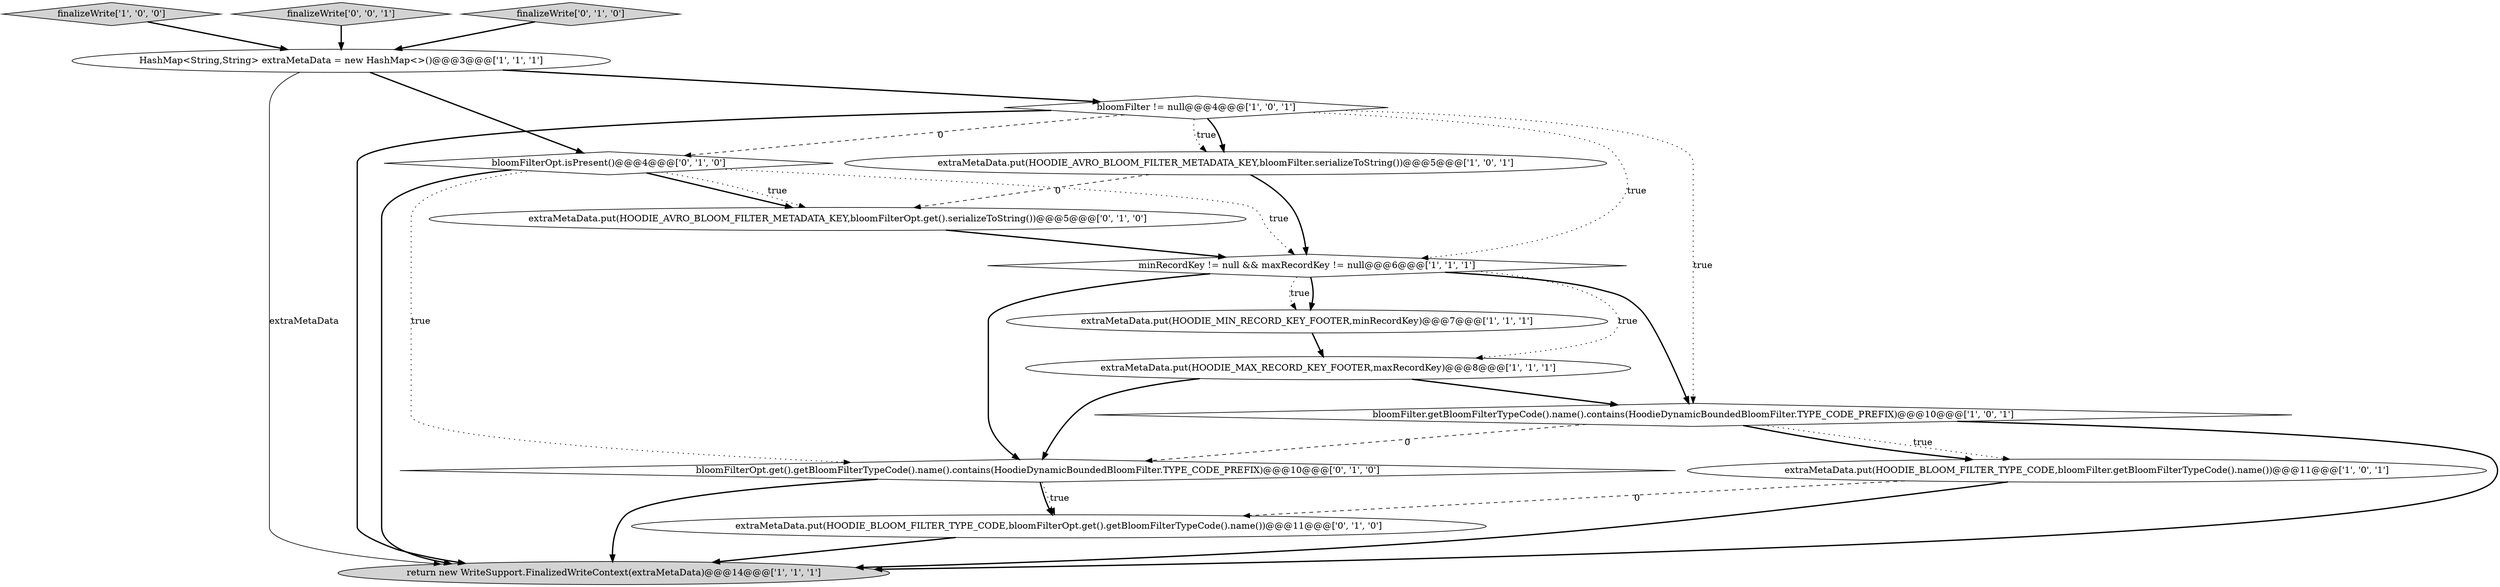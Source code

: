 digraph {
6 [style = filled, label = "minRecordKey != null && maxRecordKey != null@@@6@@@['1', '1', '1']", fillcolor = white, shape = diamond image = "AAA0AAABBB1BBB"];
1 [style = filled, label = "extraMetaData.put(HOODIE_MAX_RECORD_KEY_FOOTER,maxRecordKey)@@@8@@@['1', '1', '1']", fillcolor = white, shape = ellipse image = "AAA0AAABBB1BBB"];
10 [style = filled, label = "bloomFilterOpt.get().getBloomFilterTypeCode().name().contains(HoodieDynamicBoundedBloomFilter.TYPE_CODE_PREFIX)@@@10@@@['0', '1', '0']", fillcolor = white, shape = diamond image = "AAA1AAABBB2BBB"];
4 [style = filled, label = "finalizeWrite['1', '0', '0']", fillcolor = lightgray, shape = diamond image = "AAA0AAABBB1BBB"];
9 [style = filled, label = "extraMetaData.put(HOODIE_MIN_RECORD_KEY_FOOTER,minRecordKey)@@@7@@@['1', '1', '1']", fillcolor = white, shape = ellipse image = "AAA0AAABBB1BBB"];
15 [style = filled, label = "finalizeWrite['0', '0', '1']", fillcolor = lightgray, shape = diamond image = "AAA0AAABBB3BBB"];
2 [style = filled, label = "extraMetaData.put(HOODIE_BLOOM_FILTER_TYPE_CODE,bloomFilter.getBloomFilterTypeCode().name())@@@11@@@['1', '0', '1']", fillcolor = white, shape = ellipse image = "AAA0AAABBB1BBB"];
7 [style = filled, label = "HashMap<String,String> extraMetaData = new HashMap<>()@@@3@@@['1', '1', '1']", fillcolor = white, shape = ellipse image = "AAA0AAABBB1BBB"];
12 [style = filled, label = "finalizeWrite['0', '1', '0']", fillcolor = lightgray, shape = diamond image = "AAA0AAABBB2BBB"];
3 [style = filled, label = "return new WriteSupport.FinalizedWriteContext(extraMetaData)@@@14@@@['1', '1', '1']", fillcolor = lightgray, shape = ellipse image = "AAA0AAABBB1BBB"];
8 [style = filled, label = "extraMetaData.put(HOODIE_AVRO_BLOOM_FILTER_METADATA_KEY,bloomFilter.serializeToString())@@@5@@@['1', '0', '1']", fillcolor = white, shape = ellipse image = "AAA0AAABBB1BBB"];
11 [style = filled, label = "bloomFilterOpt.isPresent()@@@4@@@['0', '1', '0']", fillcolor = white, shape = diamond image = "AAA1AAABBB2BBB"];
5 [style = filled, label = "bloomFilter.getBloomFilterTypeCode().name().contains(HoodieDynamicBoundedBloomFilter.TYPE_CODE_PREFIX)@@@10@@@['1', '0', '1']", fillcolor = white, shape = diamond image = "AAA0AAABBB1BBB"];
14 [style = filled, label = "extraMetaData.put(HOODIE_AVRO_BLOOM_FILTER_METADATA_KEY,bloomFilterOpt.get().serializeToString())@@@5@@@['0', '1', '0']", fillcolor = white, shape = ellipse image = "AAA1AAABBB2BBB"];
13 [style = filled, label = "extraMetaData.put(HOODIE_BLOOM_FILTER_TYPE_CODE,bloomFilterOpt.get().getBloomFilterTypeCode().name())@@@11@@@['0', '1', '0']", fillcolor = white, shape = ellipse image = "AAA1AAABBB2BBB"];
0 [style = filled, label = "bloomFilter != null@@@4@@@['1', '0', '1']", fillcolor = white, shape = diamond image = "AAA0AAABBB1BBB"];
5->2 [style = bold, label=""];
11->3 [style = bold, label=""];
12->7 [style = bold, label=""];
8->14 [style = dashed, label="0"];
0->6 [style = dotted, label="true"];
10->13 [style = dotted, label="true"];
4->7 [style = bold, label=""];
1->10 [style = bold, label=""];
11->10 [style = dotted, label="true"];
0->8 [style = dotted, label="true"];
6->1 [style = dotted, label="true"];
0->3 [style = bold, label=""];
0->8 [style = bold, label=""];
8->6 [style = bold, label=""];
7->11 [style = bold, label=""];
15->7 [style = bold, label=""];
11->14 [style = bold, label=""];
10->3 [style = bold, label=""];
2->3 [style = bold, label=""];
6->10 [style = bold, label=""];
6->9 [style = bold, label=""];
0->5 [style = dotted, label="true"];
0->11 [style = dashed, label="0"];
10->13 [style = bold, label=""];
11->14 [style = dotted, label="true"];
11->6 [style = dotted, label="true"];
7->0 [style = bold, label=""];
6->5 [style = bold, label=""];
14->6 [style = bold, label=""];
13->3 [style = bold, label=""];
6->9 [style = dotted, label="true"];
5->10 [style = dashed, label="0"];
7->3 [style = solid, label="extraMetaData"];
5->3 [style = bold, label=""];
9->1 [style = bold, label=""];
5->2 [style = dotted, label="true"];
2->13 [style = dashed, label="0"];
1->5 [style = bold, label=""];
}
